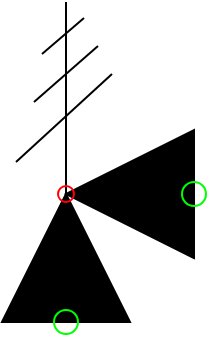 <mxfile compressed="false" version="20.3.0" type="device">
  <diagram name="ND0011" id="HiyLTbJqQbgsW1TCgFa-">
    <mxGraphModel dx="1408" dy="843" grid="1" gridSize="2" guides="1" tooltips="1" connect="1" arrows="1" fold="1" page="1" pageScale="1" pageWidth="1169" pageHeight="827" math="0" shadow="0">
      <root>
        <mxCell id="BCcmFvAbc4Agi9Vzn4Tp-0" />
        <object label="Symbol" Width="6" Height="10" UoM="mm" id="BCcmFvAbc4Agi9Vzn4Tp-124">
          <mxCell style="" parent="BCcmFvAbc4Agi9Vzn4Tp-0" visible="0" />
        </object>
        <mxCell id="9G1uWyXl-sXGWwyaA8tx-0" value="" style="endArrow=none;html=1;rounded=0;entryX=0.5;entryY=1;entryDx=0;entryDy=0;" parent="BCcmFvAbc4Agi9Vzn4Tp-124" edge="1">
          <mxGeometry width="50" height="50" relative="1" as="geometry">
            <mxPoint x="288" y="320" as="sourcePoint" />
            <mxPoint x="288" y="224" as="targetPoint" />
          </mxGeometry>
        </mxCell>
        <mxCell id="9G1uWyXl-sXGWwyaA8tx-1" value="" style="endArrow=none;html=1;rounded=0;strokeColor=#000000;" parent="BCcmFvAbc4Agi9Vzn4Tp-124" edge="1">
          <mxGeometry width="50" height="50" relative="1" as="geometry">
            <mxPoint x="272" y="274" as="sourcePoint" />
            <mxPoint x="304" y="246" as="targetPoint" />
          </mxGeometry>
        </mxCell>
        <mxCell id="9G1uWyXl-sXGWwyaA8tx-2" value="" style="endArrow=none;html=1;rounded=0;strokeColor=#000000;" parent="BCcmFvAbc4Agi9Vzn4Tp-124" edge="1">
          <mxGeometry width="50" height="50" relative="1" as="geometry">
            <mxPoint x="263" y="304" as="sourcePoint" />
            <mxPoint x="311" y="260" as="targetPoint" />
          </mxGeometry>
        </mxCell>
        <mxCell id="9G1uWyXl-sXGWwyaA8tx-3" value="" style="endArrow=none;html=1;rounded=0;strokeColor=#000000;" parent="BCcmFvAbc4Agi9Vzn4Tp-124" edge="1">
          <mxGeometry width="50" height="50" relative="1" as="geometry">
            <mxPoint x="276" y="250" as="sourcePoint" />
            <mxPoint x="297" y="232" as="targetPoint" />
          </mxGeometry>
        </mxCell>
        <mxCell id="9G1uWyXl-sXGWwyaA8tx-5" value="" style="triangle;whiteSpace=wrap;html=1;fillColor=none;rotation=-90;" parent="BCcmFvAbc4Agi9Vzn4Tp-124" vertex="1">
          <mxGeometry x="256" y="320" width="64" height="64" as="geometry" />
        </mxCell>
        <mxCell id="9G1uWyXl-sXGWwyaA8tx-4" value="" style="triangle;whiteSpace=wrap;html=1;fillColor=none;rotation=-180;" parent="BCcmFvAbc4Agi9Vzn4Tp-124" vertex="1">
          <mxGeometry x="288" y="288" width="64" height="64" as="geometry" />
        </mxCell>
        <mxCell id="BCcmFvAbc4Agi9Vzn4Tp-135" value="Label" style="locked=1;" parent="BCcmFvAbc4Agi9Vzn4Tp-0" visible="0" />
        <mxCell id="9aAWEqKlLVQKQNGkQHit-0" value="Option1" parent="BCcmFvAbc4Agi9Vzn4Tp-0" />
        <mxCell id="9aAWEqKlLVQKQNGkQHit-1" value="" style="endArrow=none;html=1;rounded=0;entryX=0.5;entryY=1;entryDx=0;entryDy=0;" edge="1" parent="9aAWEqKlLVQKQNGkQHit-0">
          <mxGeometry width="50" height="50" relative="1" as="geometry">
            <mxPoint x="288" y="320" as="sourcePoint" />
            <mxPoint x="288" y="224" as="targetPoint" />
          </mxGeometry>
        </mxCell>
        <mxCell id="9aAWEqKlLVQKQNGkQHit-2" value="" style="endArrow=none;html=1;rounded=0;strokeColor=#000000;" edge="1" parent="9aAWEqKlLVQKQNGkQHit-0">
          <mxGeometry width="50" height="50" relative="1" as="geometry">
            <mxPoint x="272" y="274" as="sourcePoint" />
            <mxPoint x="304" y="246" as="targetPoint" />
          </mxGeometry>
        </mxCell>
        <mxCell id="9aAWEqKlLVQKQNGkQHit-3" value="" style="endArrow=none;html=1;rounded=0;strokeColor=#000000;" edge="1" parent="9aAWEqKlLVQKQNGkQHit-0">
          <mxGeometry width="50" height="50" relative="1" as="geometry">
            <mxPoint x="263" y="304" as="sourcePoint" />
            <mxPoint x="311" y="260" as="targetPoint" />
          </mxGeometry>
        </mxCell>
        <mxCell id="9aAWEqKlLVQKQNGkQHit-4" value="" style="endArrow=none;html=1;rounded=0;strokeColor=#000000;" edge="1" parent="9aAWEqKlLVQKQNGkQHit-0">
          <mxGeometry width="50" height="50" relative="1" as="geometry">
            <mxPoint x="276" y="250" as="sourcePoint" />
            <mxPoint x="297" y="232" as="targetPoint" />
          </mxGeometry>
        </mxCell>
        <mxCell id="9aAWEqKlLVQKQNGkQHit-5" value="" style="triangle;whiteSpace=wrap;html=1;fillColor=#000000;rotation=-90;" vertex="1" parent="9aAWEqKlLVQKQNGkQHit-0">
          <mxGeometry x="256" y="320" width="64" height="64" as="geometry" />
        </mxCell>
        <mxCell id="9aAWEqKlLVQKQNGkQHit-6" value="" style="triangle;whiteSpace=wrap;html=1;fillColor=#000000;rotation=-180;" vertex="1" parent="9aAWEqKlLVQKQNGkQHit-0">
          <mxGeometry x="288" y="288" width="64" height="64" as="geometry" />
        </mxCell>
        <mxCell id="BCcmFvAbc4Agi9Vzn4Tp-128" value="Connection" style="" parent="BCcmFvAbc4Agi9Vzn4Tp-0" />
        <object label="Connection" PipingConnector="Y" LabelConnector="N" SignalConnector="N" Direction="270" id="9G1uWyXl-sXGWwyaA8tx-11">
          <mxCell style="vsdxID=1407;fillColor=none;gradientColor=none;shape=stencil(rVFbDsIgEDwNnyQU4glqvcfGblsilmZBS28vZGMsxg9j/JvZmX1kR5g2TLCg0CpE8hdcbR8nYY5CaztPSDZmJEwnTDt4wpH8be6ZL1CcBV39vUxI3KdKh1YbswPTEzuBzlmiVGmKau9zUKM+jlJJQrJBko8QrZ+rrQ5oRJnXyMHBWElhRVx25ebnw/5zVvPFWRm83jxY5zilvf4eSy5xpKZ7AA==);strokeColor=#00ff00;strokeWidth=1;points=[[0.5,0.5,0,0,0]];labelBackgroundColor=none;rounded=0;html=1;whiteSpace=wrap;aspect=fixed;noLabel=1;snapToPoint=1;container=0;fontSize=16;" parent="BCcmFvAbc4Agi9Vzn4Tp-128" vertex="1">
            <mxGeometry x="282" y="378" width="12" height="12" as="geometry" />
          </mxCell>
        </object>
        <object label="Connection" PipingConnector="Y" LabelConnector="N" SignalConnector="N" Direction="0" id="9G1uWyXl-sXGWwyaA8tx-10">
          <mxCell style="vsdxID=1407;fillColor=none;gradientColor=none;shape=stencil(rVFbDsIgEDwNnyQU4glqvcfGblsilmZBS28vZGMsxg9j/JvZmX1kR5g2TLCg0CpE8hdcbR8nYY5CaztPSDZmJEwnTDt4wpH8be6ZL1CcBV39vUxI3KdKh1YbswPTEzuBzlmiVGmKau9zUKM+jlJJQrJBko8QrZ+rrQ5oRJnXyMHBWElhRVx25ebnw/5zVvPFWRm83jxY5zilvf4eSy5xpKZ7AA==);strokeColor=#00ff00;strokeWidth=1;points=[[0.5,0.5,0,0,0]];labelBackgroundColor=none;rounded=0;html=1;whiteSpace=wrap;aspect=fixed;noLabel=1;snapToPoint=1;container=0;fontSize=16;" parent="BCcmFvAbc4Agi9Vzn4Tp-128" vertex="1">
            <mxGeometry x="346" y="314" width="12" height="12" as="geometry" />
          </mxCell>
        </object>
        <mxCell id="BCcmFvAbc4Agi9Vzn4Tp-137" value="Origo" style="locked=1;" parent="BCcmFvAbc4Agi9Vzn4Tp-0" />
        <object label="origo" id="9G1uWyXl-sXGWwyaA8tx-8">
          <mxCell style="vsdxID=1407;fillColor=none;gradientColor=none;shape=stencil(rVFbDsIgEDwNnyQU4glqvcfGblsilmZBS28vZGMsxg9j/JvZmX1kR5g2TLCg0CpE8hdcbR8nYY5CaztPSDZmJEwnTDt4wpH8be6ZL1CcBV39vUxI3KdKh1YbswPTEzuBzlmiVGmKau9zUKM+jlJJQrJBko8QrZ+rrQ5oRJnXyMHBWElhRVx25ebnw/5zVvPFWRm83jxY5zilvf4eSy5xpKZ7AA==);strokeColor=#ff0000;strokeWidth=1;points=[[0.5,0.5,0,0,0]];labelBackgroundColor=none;rounded=0;html=1;whiteSpace=wrap;aspect=fixed;noLabel=1;snapToPoint=1;" parent="BCcmFvAbc4Agi9Vzn4Tp-137" vertex="1">
            <mxGeometry x="284" y="316" width="8" height="8" as="geometry" />
          </mxCell>
        </object>
      </root>
    </mxGraphModel>
  </diagram>
</mxfile>
